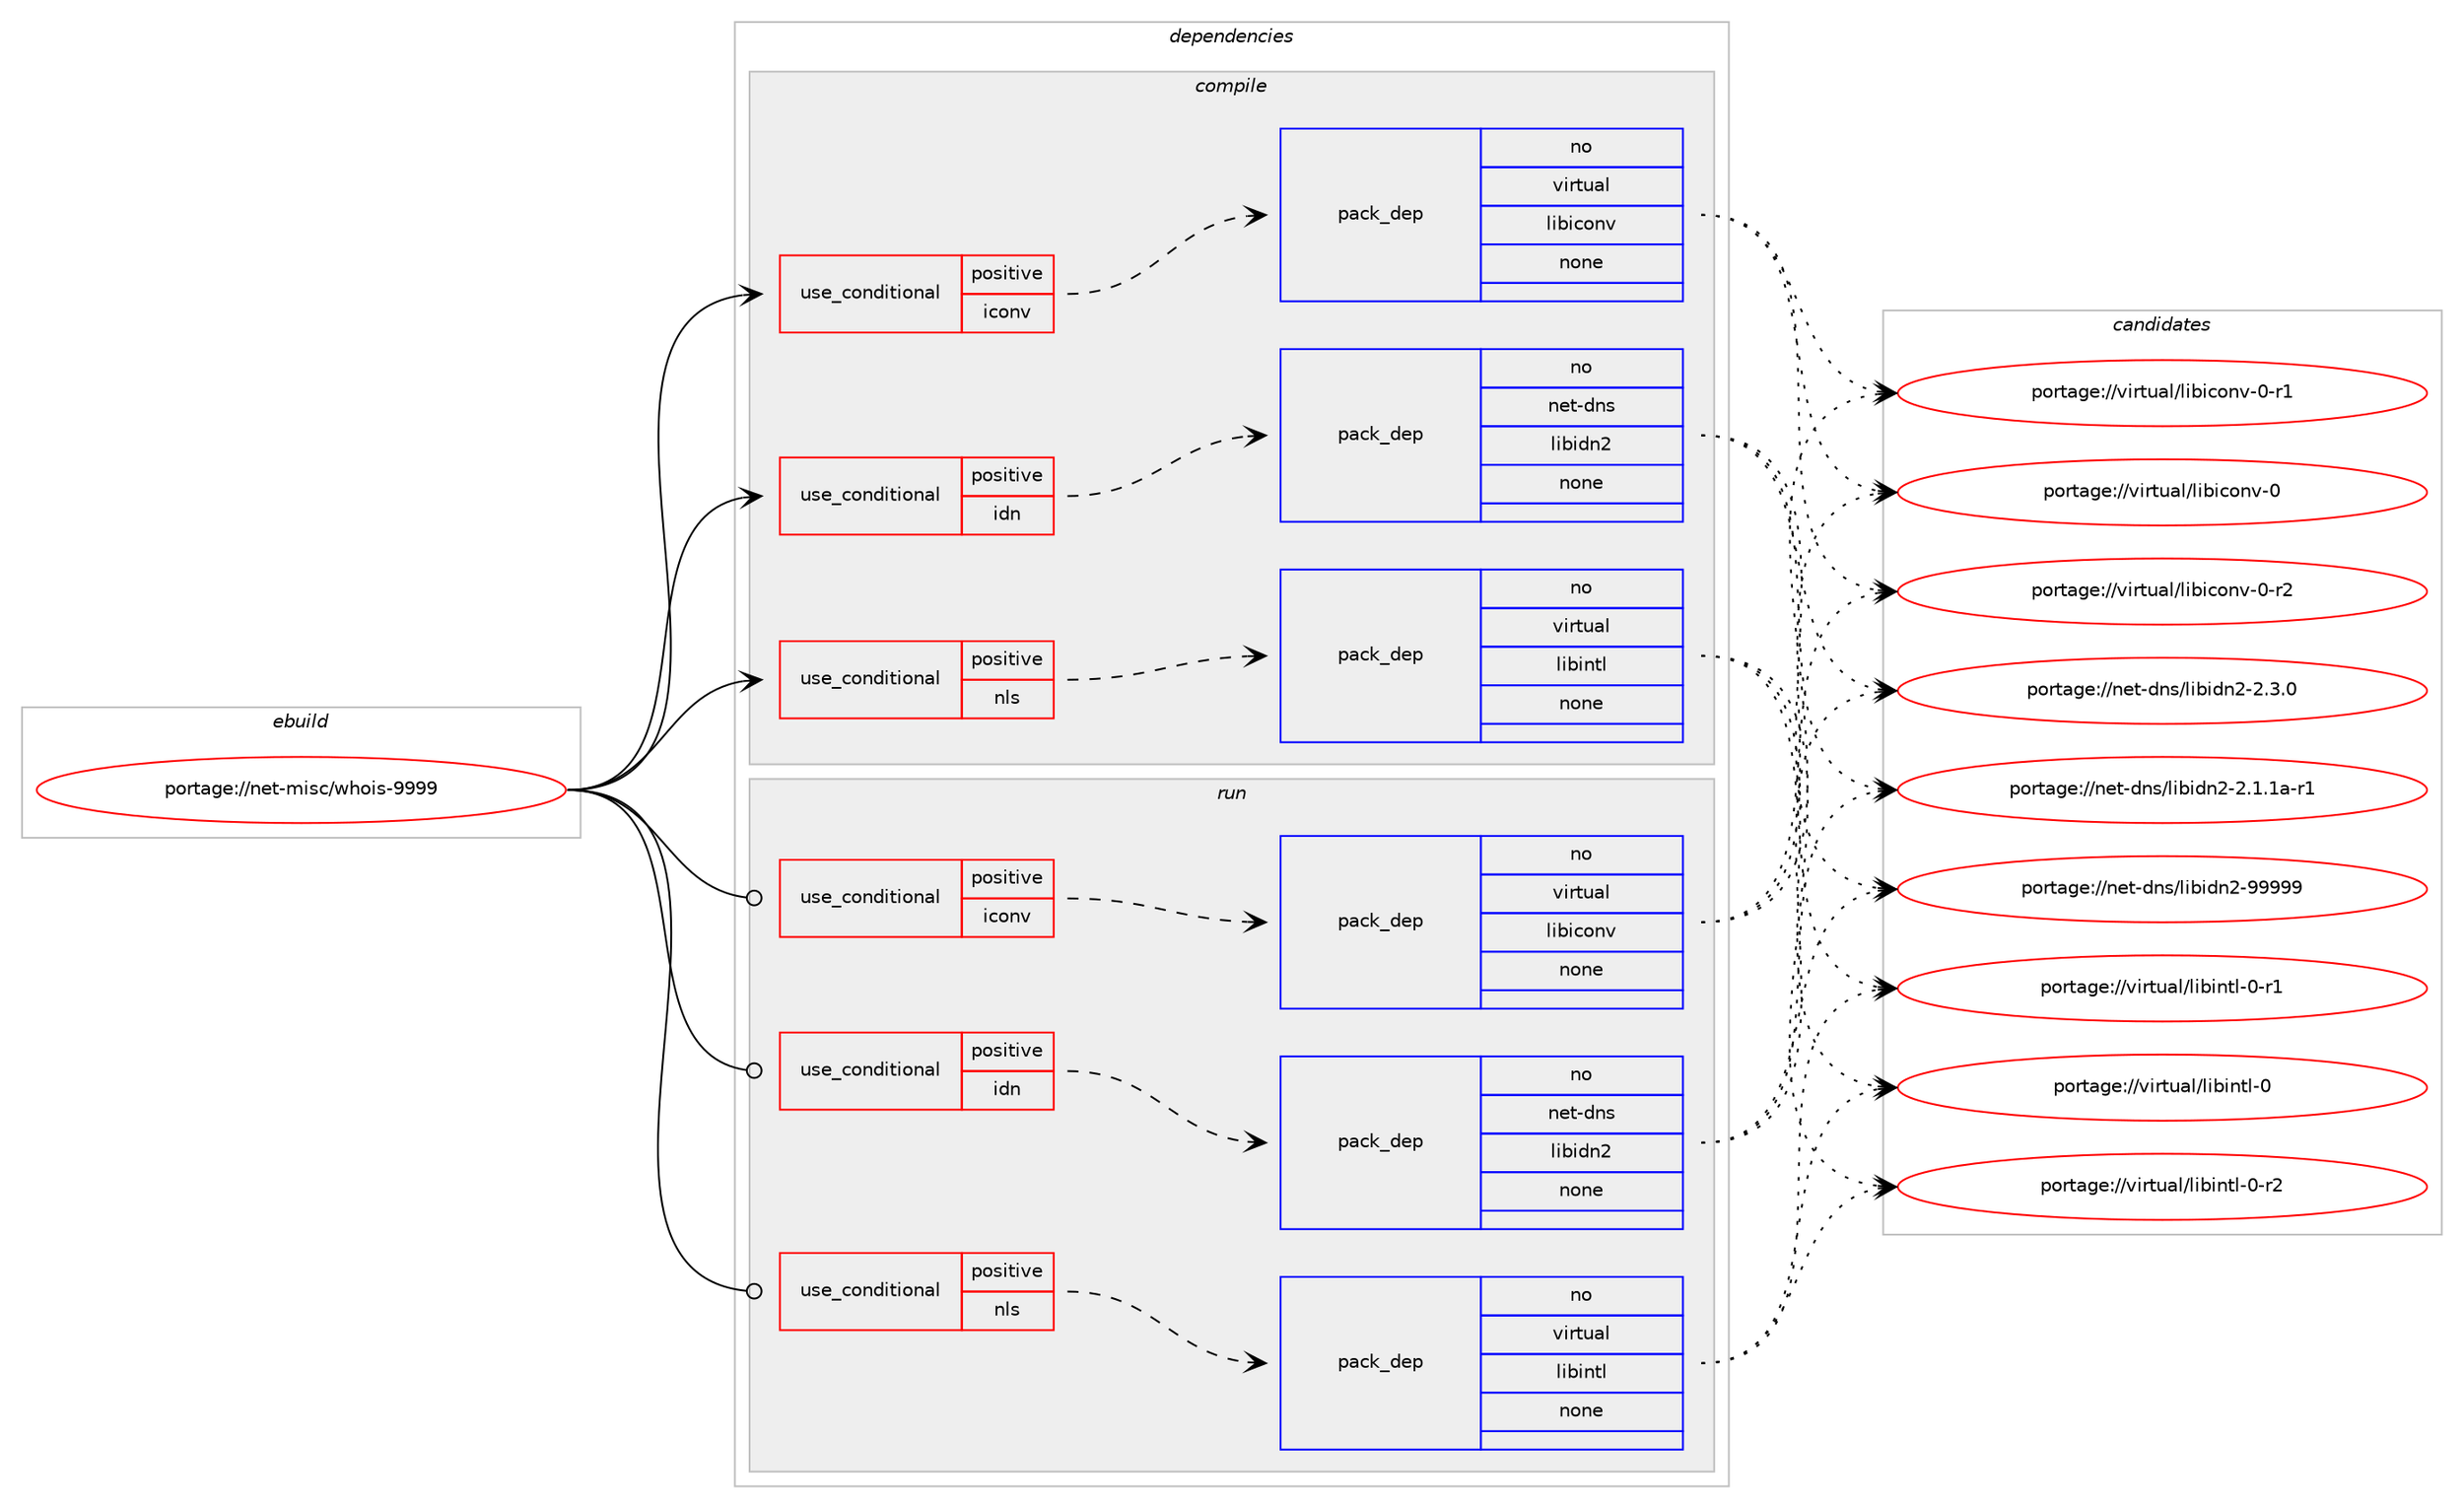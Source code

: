 digraph prolog {

# *************
# Graph options
# *************

newrank=true;
concentrate=true;
compound=true;
graph [rankdir=LR,fontname=Helvetica,fontsize=10,ranksep=1.5];#, ranksep=2.5, nodesep=0.2];
edge  [arrowhead=vee];
node  [fontname=Helvetica,fontsize=10];

# **********
# The ebuild
# **********

subgraph cluster_leftcol {
color=gray;
rank=same;
label=<<i>ebuild</i>>;
id [label="portage://net-misc/whois-9999", color=red, width=4, href="../net-misc/whois-9999.svg"];
}

# ****************
# The dependencies
# ****************

subgraph cluster_midcol {
color=gray;
label=<<i>dependencies</i>>;
subgraph cluster_compile {
fillcolor="#eeeeee";
style=filled;
label=<<i>compile</i>>;
subgraph cond13897 {
dependency69865 [label=<<TABLE BORDER="0" CELLBORDER="1" CELLSPACING="0" CELLPADDING="4"><TR><TD ROWSPAN="3" CELLPADDING="10">use_conditional</TD></TR><TR><TD>positive</TD></TR><TR><TD>iconv</TD></TR></TABLE>>, shape=none, color=red];
subgraph pack54586 {
dependency69866 [label=<<TABLE BORDER="0" CELLBORDER="1" CELLSPACING="0" CELLPADDING="4" WIDTH="220"><TR><TD ROWSPAN="6" CELLPADDING="30">pack_dep</TD></TR><TR><TD WIDTH="110">no</TD></TR><TR><TD>virtual</TD></TR><TR><TD>libiconv</TD></TR><TR><TD>none</TD></TR><TR><TD></TD></TR></TABLE>>, shape=none, color=blue];
}
dependency69865:e -> dependency69866:w [weight=20,style="dashed",arrowhead="vee"];
}
id:e -> dependency69865:w [weight=20,style="solid",arrowhead="vee"];
subgraph cond13898 {
dependency69867 [label=<<TABLE BORDER="0" CELLBORDER="1" CELLSPACING="0" CELLPADDING="4"><TR><TD ROWSPAN="3" CELLPADDING="10">use_conditional</TD></TR><TR><TD>positive</TD></TR><TR><TD>idn</TD></TR></TABLE>>, shape=none, color=red];
subgraph pack54587 {
dependency69868 [label=<<TABLE BORDER="0" CELLBORDER="1" CELLSPACING="0" CELLPADDING="4" WIDTH="220"><TR><TD ROWSPAN="6" CELLPADDING="30">pack_dep</TD></TR><TR><TD WIDTH="110">no</TD></TR><TR><TD>net-dns</TD></TR><TR><TD>libidn2</TD></TR><TR><TD>none</TD></TR><TR><TD></TD></TR></TABLE>>, shape=none, color=blue];
}
dependency69867:e -> dependency69868:w [weight=20,style="dashed",arrowhead="vee"];
}
id:e -> dependency69867:w [weight=20,style="solid",arrowhead="vee"];
subgraph cond13899 {
dependency69869 [label=<<TABLE BORDER="0" CELLBORDER="1" CELLSPACING="0" CELLPADDING="4"><TR><TD ROWSPAN="3" CELLPADDING="10">use_conditional</TD></TR><TR><TD>positive</TD></TR><TR><TD>nls</TD></TR></TABLE>>, shape=none, color=red];
subgraph pack54588 {
dependency69870 [label=<<TABLE BORDER="0" CELLBORDER="1" CELLSPACING="0" CELLPADDING="4" WIDTH="220"><TR><TD ROWSPAN="6" CELLPADDING="30">pack_dep</TD></TR><TR><TD WIDTH="110">no</TD></TR><TR><TD>virtual</TD></TR><TR><TD>libintl</TD></TR><TR><TD>none</TD></TR><TR><TD></TD></TR></TABLE>>, shape=none, color=blue];
}
dependency69869:e -> dependency69870:w [weight=20,style="dashed",arrowhead="vee"];
}
id:e -> dependency69869:w [weight=20,style="solid",arrowhead="vee"];
}
subgraph cluster_compileandrun {
fillcolor="#eeeeee";
style=filled;
label=<<i>compile and run</i>>;
}
subgraph cluster_run {
fillcolor="#eeeeee";
style=filled;
label=<<i>run</i>>;
subgraph cond13900 {
dependency69871 [label=<<TABLE BORDER="0" CELLBORDER="1" CELLSPACING="0" CELLPADDING="4"><TR><TD ROWSPAN="3" CELLPADDING="10">use_conditional</TD></TR><TR><TD>positive</TD></TR><TR><TD>iconv</TD></TR></TABLE>>, shape=none, color=red];
subgraph pack54589 {
dependency69872 [label=<<TABLE BORDER="0" CELLBORDER="1" CELLSPACING="0" CELLPADDING="4" WIDTH="220"><TR><TD ROWSPAN="6" CELLPADDING="30">pack_dep</TD></TR><TR><TD WIDTH="110">no</TD></TR><TR><TD>virtual</TD></TR><TR><TD>libiconv</TD></TR><TR><TD>none</TD></TR><TR><TD></TD></TR></TABLE>>, shape=none, color=blue];
}
dependency69871:e -> dependency69872:w [weight=20,style="dashed",arrowhead="vee"];
}
id:e -> dependency69871:w [weight=20,style="solid",arrowhead="odot"];
subgraph cond13901 {
dependency69873 [label=<<TABLE BORDER="0" CELLBORDER="1" CELLSPACING="0" CELLPADDING="4"><TR><TD ROWSPAN="3" CELLPADDING="10">use_conditional</TD></TR><TR><TD>positive</TD></TR><TR><TD>idn</TD></TR></TABLE>>, shape=none, color=red];
subgraph pack54590 {
dependency69874 [label=<<TABLE BORDER="0" CELLBORDER="1" CELLSPACING="0" CELLPADDING="4" WIDTH="220"><TR><TD ROWSPAN="6" CELLPADDING="30">pack_dep</TD></TR><TR><TD WIDTH="110">no</TD></TR><TR><TD>net-dns</TD></TR><TR><TD>libidn2</TD></TR><TR><TD>none</TD></TR><TR><TD></TD></TR></TABLE>>, shape=none, color=blue];
}
dependency69873:e -> dependency69874:w [weight=20,style="dashed",arrowhead="vee"];
}
id:e -> dependency69873:w [weight=20,style="solid",arrowhead="odot"];
subgraph cond13902 {
dependency69875 [label=<<TABLE BORDER="0" CELLBORDER="1" CELLSPACING="0" CELLPADDING="4"><TR><TD ROWSPAN="3" CELLPADDING="10">use_conditional</TD></TR><TR><TD>positive</TD></TR><TR><TD>nls</TD></TR></TABLE>>, shape=none, color=red];
subgraph pack54591 {
dependency69876 [label=<<TABLE BORDER="0" CELLBORDER="1" CELLSPACING="0" CELLPADDING="4" WIDTH="220"><TR><TD ROWSPAN="6" CELLPADDING="30">pack_dep</TD></TR><TR><TD WIDTH="110">no</TD></TR><TR><TD>virtual</TD></TR><TR><TD>libintl</TD></TR><TR><TD>none</TD></TR><TR><TD></TD></TR></TABLE>>, shape=none, color=blue];
}
dependency69875:e -> dependency69876:w [weight=20,style="dashed",arrowhead="vee"];
}
id:e -> dependency69875:w [weight=20,style="solid",arrowhead="odot"];
}
}

# **************
# The candidates
# **************

subgraph cluster_choices {
rank=same;
color=gray;
label=<<i>candidates</i>>;

subgraph choice54586 {
color=black;
nodesep=1;
choice1181051141161179710847108105981059911111011845484511450 [label="portage://virtual/libiconv-0-r2", color=red, width=4,href="../virtual/libiconv-0-r2.svg"];
choice1181051141161179710847108105981059911111011845484511449 [label="portage://virtual/libiconv-0-r1", color=red, width=4,href="../virtual/libiconv-0-r1.svg"];
choice118105114116117971084710810598105991111101184548 [label="portage://virtual/libiconv-0", color=red, width=4,href="../virtual/libiconv-0.svg"];
dependency69866:e -> choice1181051141161179710847108105981059911111011845484511450:w [style=dotted,weight="100"];
dependency69866:e -> choice1181051141161179710847108105981059911111011845484511449:w [style=dotted,weight="100"];
dependency69866:e -> choice118105114116117971084710810598105991111101184548:w [style=dotted,weight="100"];
}
subgraph choice54587 {
color=black;
nodesep=1;
choice11010111645100110115471081059810510011050455757575757 [label="portage://net-dns/libidn2-99999", color=red, width=4,href="../net-dns/libidn2-99999.svg"];
choice11010111645100110115471081059810510011050455046514648 [label="portage://net-dns/libidn2-2.3.0", color=red, width=4,href="../net-dns/libidn2-2.3.0.svg"];
choice11010111645100110115471081059810510011050455046494649974511449 [label="portage://net-dns/libidn2-2.1.1a-r1", color=red, width=4,href="../net-dns/libidn2-2.1.1a-r1.svg"];
dependency69868:e -> choice11010111645100110115471081059810510011050455757575757:w [style=dotted,weight="100"];
dependency69868:e -> choice11010111645100110115471081059810510011050455046514648:w [style=dotted,weight="100"];
dependency69868:e -> choice11010111645100110115471081059810510011050455046494649974511449:w [style=dotted,weight="100"];
}
subgraph choice54588 {
color=black;
nodesep=1;
choice11810511411611797108471081059810511011610845484511450 [label="portage://virtual/libintl-0-r2", color=red, width=4,href="../virtual/libintl-0-r2.svg"];
choice11810511411611797108471081059810511011610845484511449 [label="portage://virtual/libintl-0-r1", color=red, width=4,href="../virtual/libintl-0-r1.svg"];
choice1181051141161179710847108105981051101161084548 [label="portage://virtual/libintl-0", color=red, width=4,href="../virtual/libintl-0.svg"];
dependency69870:e -> choice11810511411611797108471081059810511011610845484511450:w [style=dotted,weight="100"];
dependency69870:e -> choice11810511411611797108471081059810511011610845484511449:w [style=dotted,weight="100"];
dependency69870:e -> choice1181051141161179710847108105981051101161084548:w [style=dotted,weight="100"];
}
subgraph choice54589 {
color=black;
nodesep=1;
choice1181051141161179710847108105981059911111011845484511450 [label="portage://virtual/libiconv-0-r2", color=red, width=4,href="../virtual/libiconv-0-r2.svg"];
choice1181051141161179710847108105981059911111011845484511449 [label="portage://virtual/libiconv-0-r1", color=red, width=4,href="../virtual/libiconv-0-r1.svg"];
choice118105114116117971084710810598105991111101184548 [label="portage://virtual/libiconv-0", color=red, width=4,href="../virtual/libiconv-0.svg"];
dependency69872:e -> choice1181051141161179710847108105981059911111011845484511450:w [style=dotted,weight="100"];
dependency69872:e -> choice1181051141161179710847108105981059911111011845484511449:w [style=dotted,weight="100"];
dependency69872:e -> choice118105114116117971084710810598105991111101184548:w [style=dotted,weight="100"];
}
subgraph choice54590 {
color=black;
nodesep=1;
choice11010111645100110115471081059810510011050455757575757 [label="portage://net-dns/libidn2-99999", color=red, width=4,href="../net-dns/libidn2-99999.svg"];
choice11010111645100110115471081059810510011050455046514648 [label="portage://net-dns/libidn2-2.3.0", color=red, width=4,href="../net-dns/libidn2-2.3.0.svg"];
choice11010111645100110115471081059810510011050455046494649974511449 [label="portage://net-dns/libidn2-2.1.1a-r1", color=red, width=4,href="../net-dns/libidn2-2.1.1a-r1.svg"];
dependency69874:e -> choice11010111645100110115471081059810510011050455757575757:w [style=dotted,weight="100"];
dependency69874:e -> choice11010111645100110115471081059810510011050455046514648:w [style=dotted,weight="100"];
dependency69874:e -> choice11010111645100110115471081059810510011050455046494649974511449:w [style=dotted,weight="100"];
}
subgraph choice54591 {
color=black;
nodesep=1;
choice11810511411611797108471081059810511011610845484511450 [label="portage://virtual/libintl-0-r2", color=red, width=4,href="../virtual/libintl-0-r2.svg"];
choice11810511411611797108471081059810511011610845484511449 [label="portage://virtual/libintl-0-r1", color=red, width=4,href="../virtual/libintl-0-r1.svg"];
choice1181051141161179710847108105981051101161084548 [label="portage://virtual/libintl-0", color=red, width=4,href="../virtual/libintl-0.svg"];
dependency69876:e -> choice11810511411611797108471081059810511011610845484511450:w [style=dotted,weight="100"];
dependency69876:e -> choice11810511411611797108471081059810511011610845484511449:w [style=dotted,weight="100"];
dependency69876:e -> choice1181051141161179710847108105981051101161084548:w [style=dotted,weight="100"];
}
}

}
